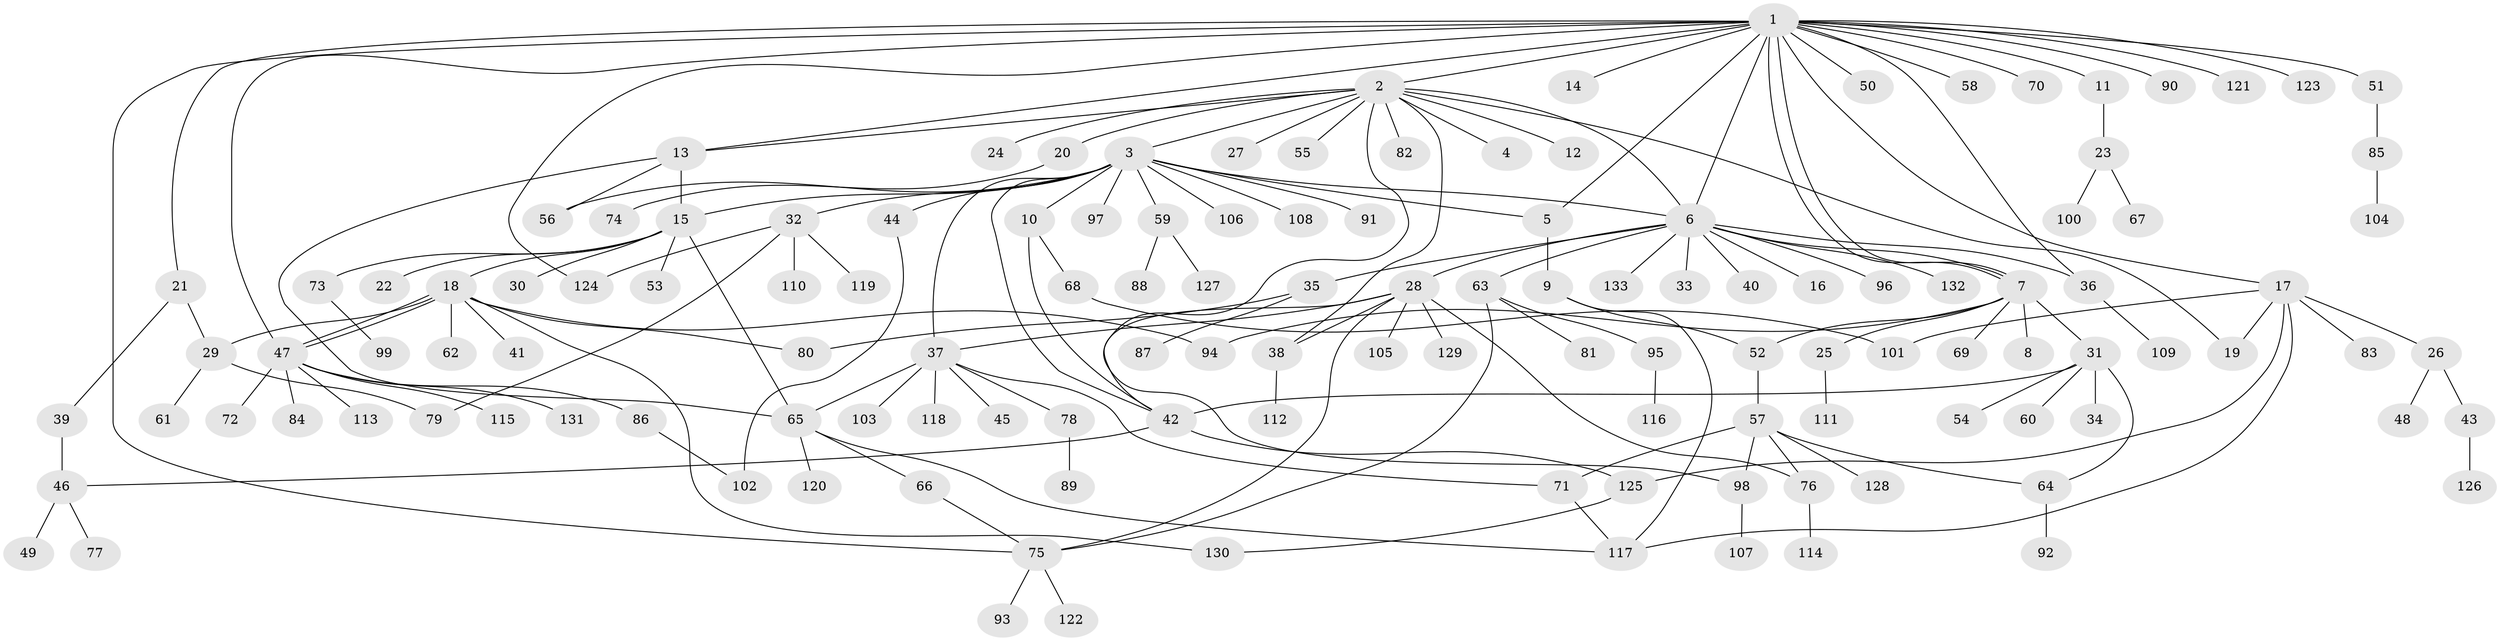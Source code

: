// Generated by graph-tools (version 1.1) at 2025/14/03/09/25 04:14:22]
// undirected, 133 vertices, 172 edges
graph export_dot {
graph [start="1"]
  node [color=gray90,style=filled];
  1;
  2;
  3;
  4;
  5;
  6;
  7;
  8;
  9;
  10;
  11;
  12;
  13;
  14;
  15;
  16;
  17;
  18;
  19;
  20;
  21;
  22;
  23;
  24;
  25;
  26;
  27;
  28;
  29;
  30;
  31;
  32;
  33;
  34;
  35;
  36;
  37;
  38;
  39;
  40;
  41;
  42;
  43;
  44;
  45;
  46;
  47;
  48;
  49;
  50;
  51;
  52;
  53;
  54;
  55;
  56;
  57;
  58;
  59;
  60;
  61;
  62;
  63;
  64;
  65;
  66;
  67;
  68;
  69;
  70;
  71;
  72;
  73;
  74;
  75;
  76;
  77;
  78;
  79;
  80;
  81;
  82;
  83;
  84;
  85;
  86;
  87;
  88;
  89;
  90;
  91;
  92;
  93;
  94;
  95;
  96;
  97;
  98;
  99;
  100;
  101;
  102;
  103;
  104;
  105;
  106;
  107;
  108;
  109;
  110;
  111;
  112;
  113;
  114;
  115;
  116;
  117;
  118;
  119;
  120;
  121;
  122;
  123;
  124;
  125;
  126;
  127;
  128;
  129;
  130;
  131;
  132;
  133;
  1 -- 2;
  1 -- 5;
  1 -- 6;
  1 -- 7;
  1 -- 7;
  1 -- 11;
  1 -- 13;
  1 -- 14;
  1 -- 17;
  1 -- 21;
  1 -- 36;
  1 -- 47;
  1 -- 50;
  1 -- 51;
  1 -- 58;
  1 -- 70;
  1 -- 75;
  1 -- 90;
  1 -- 121;
  1 -- 123;
  1 -- 124;
  2 -- 3;
  2 -- 4;
  2 -- 6;
  2 -- 12;
  2 -- 13;
  2 -- 19;
  2 -- 20;
  2 -- 24;
  2 -- 27;
  2 -- 38;
  2 -- 55;
  2 -- 82;
  2 -- 98;
  3 -- 5;
  3 -- 6;
  3 -- 10;
  3 -- 15;
  3 -- 32;
  3 -- 37;
  3 -- 42;
  3 -- 44;
  3 -- 56;
  3 -- 59;
  3 -- 91;
  3 -- 97;
  3 -- 106;
  3 -- 108;
  5 -- 9;
  6 -- 7;
  6 -- 16;
  6 -- 28;
  6 -- 33;
  6 -- 35;
  6 -- 36;
  6 -- 40;
  6 -- 63;
  6 -- 96;
  6 -- 132;
  6 -- 133;
  7 -- 8;
  7 -- 25;
  7 -- 31;
  7 -- 52;
  7 -- 69;
  7 -- 94;
  9 -- 52;
  9 -- 117;
  10 -- 42;
  10 -- 68;
  11 -- 23;
  13 -- 15;
  13 -- 56;
  13 -- 65;
  15 -- 18;
  15 -- 22;
  15 -- 30;
  15 -- 53;
  15 -- 65;
  15 -- 73;
  17 -- 19;
  17 -- 26;
  17 -- 83;
  17 -- 101;
  17 -- 117;
  17 -- 125;
  18 -- 29;
  18 -- 41;
  18 -- 47;
  18 -- 47;
  18 -- 62;
  18 -- 80;
  18 -- 94;
  18 -- 130;
  20 -- 74;
  21 -- 29;
  21 -- 39;
  23 -- 67;
  23 -- 100;
  25 -- 111;
  26 -- 43;
  26 -- 48;
  28 -- 37;
  28 -- 38;
  28 -- 42;
  28 -- 75;
  28 -- 76;
  28 -- 105;
  28 -- 129;
  29 -- 61;
  29 -- 79;
  31 -- 34;
  31 -- 42;
  31 -- 54;
  31 -- 60;
  31 -- 64;
  32 -- 79;
  32 -- 110;
  32 -- 119;
  32 -- 124;
  35 -- 80;
  35 -- 87;
  36 -- 109;
  37 -- 45;
  37 -- 65;
  37 -- 71;
  37 -- 78;
  37 -- 103;
  37 -- 118;
  38 -- 112;
  39 -- 46;
  42 -- 46;
  42 -- 125;
  43 -- 126;
  44 -- 102;
  46 -- 49;
  46 -- 77;
  47 -- 72;
  47 -- 84;
  47 -- 86;
  47 -- 113;
  47 -- 115;
  47 -- 131;
  51 -- 85;
  52 -- 57;
  57 -- 64;
  57 -- 71;
  57 -- 76;
  57 -- 98;
  57 -- 128;
  59 -- 88;
  59 -- 127;
  63 -- 75;
  63 -- 81;
  63 -- 95;
  64 -- 92;
  65 -- 66;
  65 -- 117;
  65 -- 120;
  66 -- 75;
  68 -- 101;
  71 -- 117;
  73 -- 99;
  75 -- 93;
  75 -- 122;
  76 -- 114;
  78 -- 89;
  85 -- 104;
  86 -- 102;
  95 -- 116;
  98 -- 107;
  125 -- 130;
}

